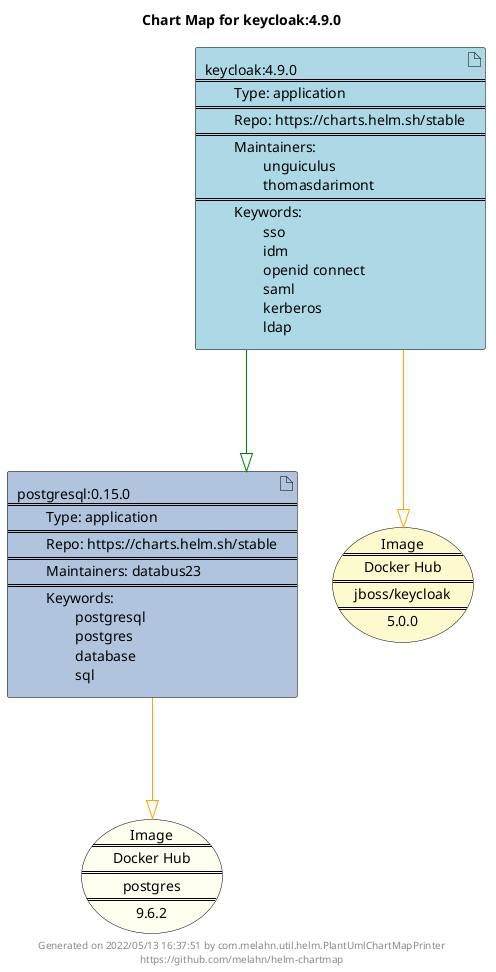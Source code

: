 @startuml
skinparam linetype ortho
skinparam backgroundColor white
skinparam usecaseBorderColor black
skinparam usecaseArrowColor LightSlateGray
skinparam artifactBorderColor black
skinparam artifactArrowColor LightSlateGray

title Chart Map for keycloak:4.9.0

'There are 2 referenced Helm Charts
artifact "keycloak:4.9.0\n====\n\tType: application\n====\n\tRepo: https://charts.helm.sh/stable\n====\n\tMaintainers: \n\t\tunguiculus\n\t\tthomasdarimont\n====\n\tKeywords: \n\t\tsso\n\t\tidm\n\t\topenid connect\n\t\tsaml\n\t\tkerberos\n\t\tldap" as keycloak_4_9_0 #LightBlue
artifact "postgresql:0.15.0\n====\n\tType: application\n====\n\tRepo: https://charts.helm.sh/stable\n====\n\tMaintainers: databus23\n====\n\tKeywords: \n\t\tpostgresql\n\t\tpostgres\n\t\tdatabase\n\t\tsql" as postgresql_0_15_0 #LightSteelBlue

'There are 2 referenced Docker Images
usecase "Image\n====\nDocker Hub\n====\npostgres\n====\n9.6.2" as postgres_9_6_2 #Ivory
usecase "Image\n====\nDocker Hub\n====\njboss/keycloak\n====\n5.0.0" as jboss_keycloak_5_0_0 #LemonChiffon

'Chart Dependencies
keycloak_4_9_0--[#green]-|>postgresql_0_15_0
keycloak_4_9_0--[#orange]-|>jboss_keycloak_5_0_0
postgresql_0_15_0--[#orange]-|>postgres_9_6_2

center footer Generated on 2022/05/13 16:37:51 by com.melahn.util.helm.PlantUmlChartMapPrinter\nhttps://github.com/melahn/helm-chartmap
@enduml
